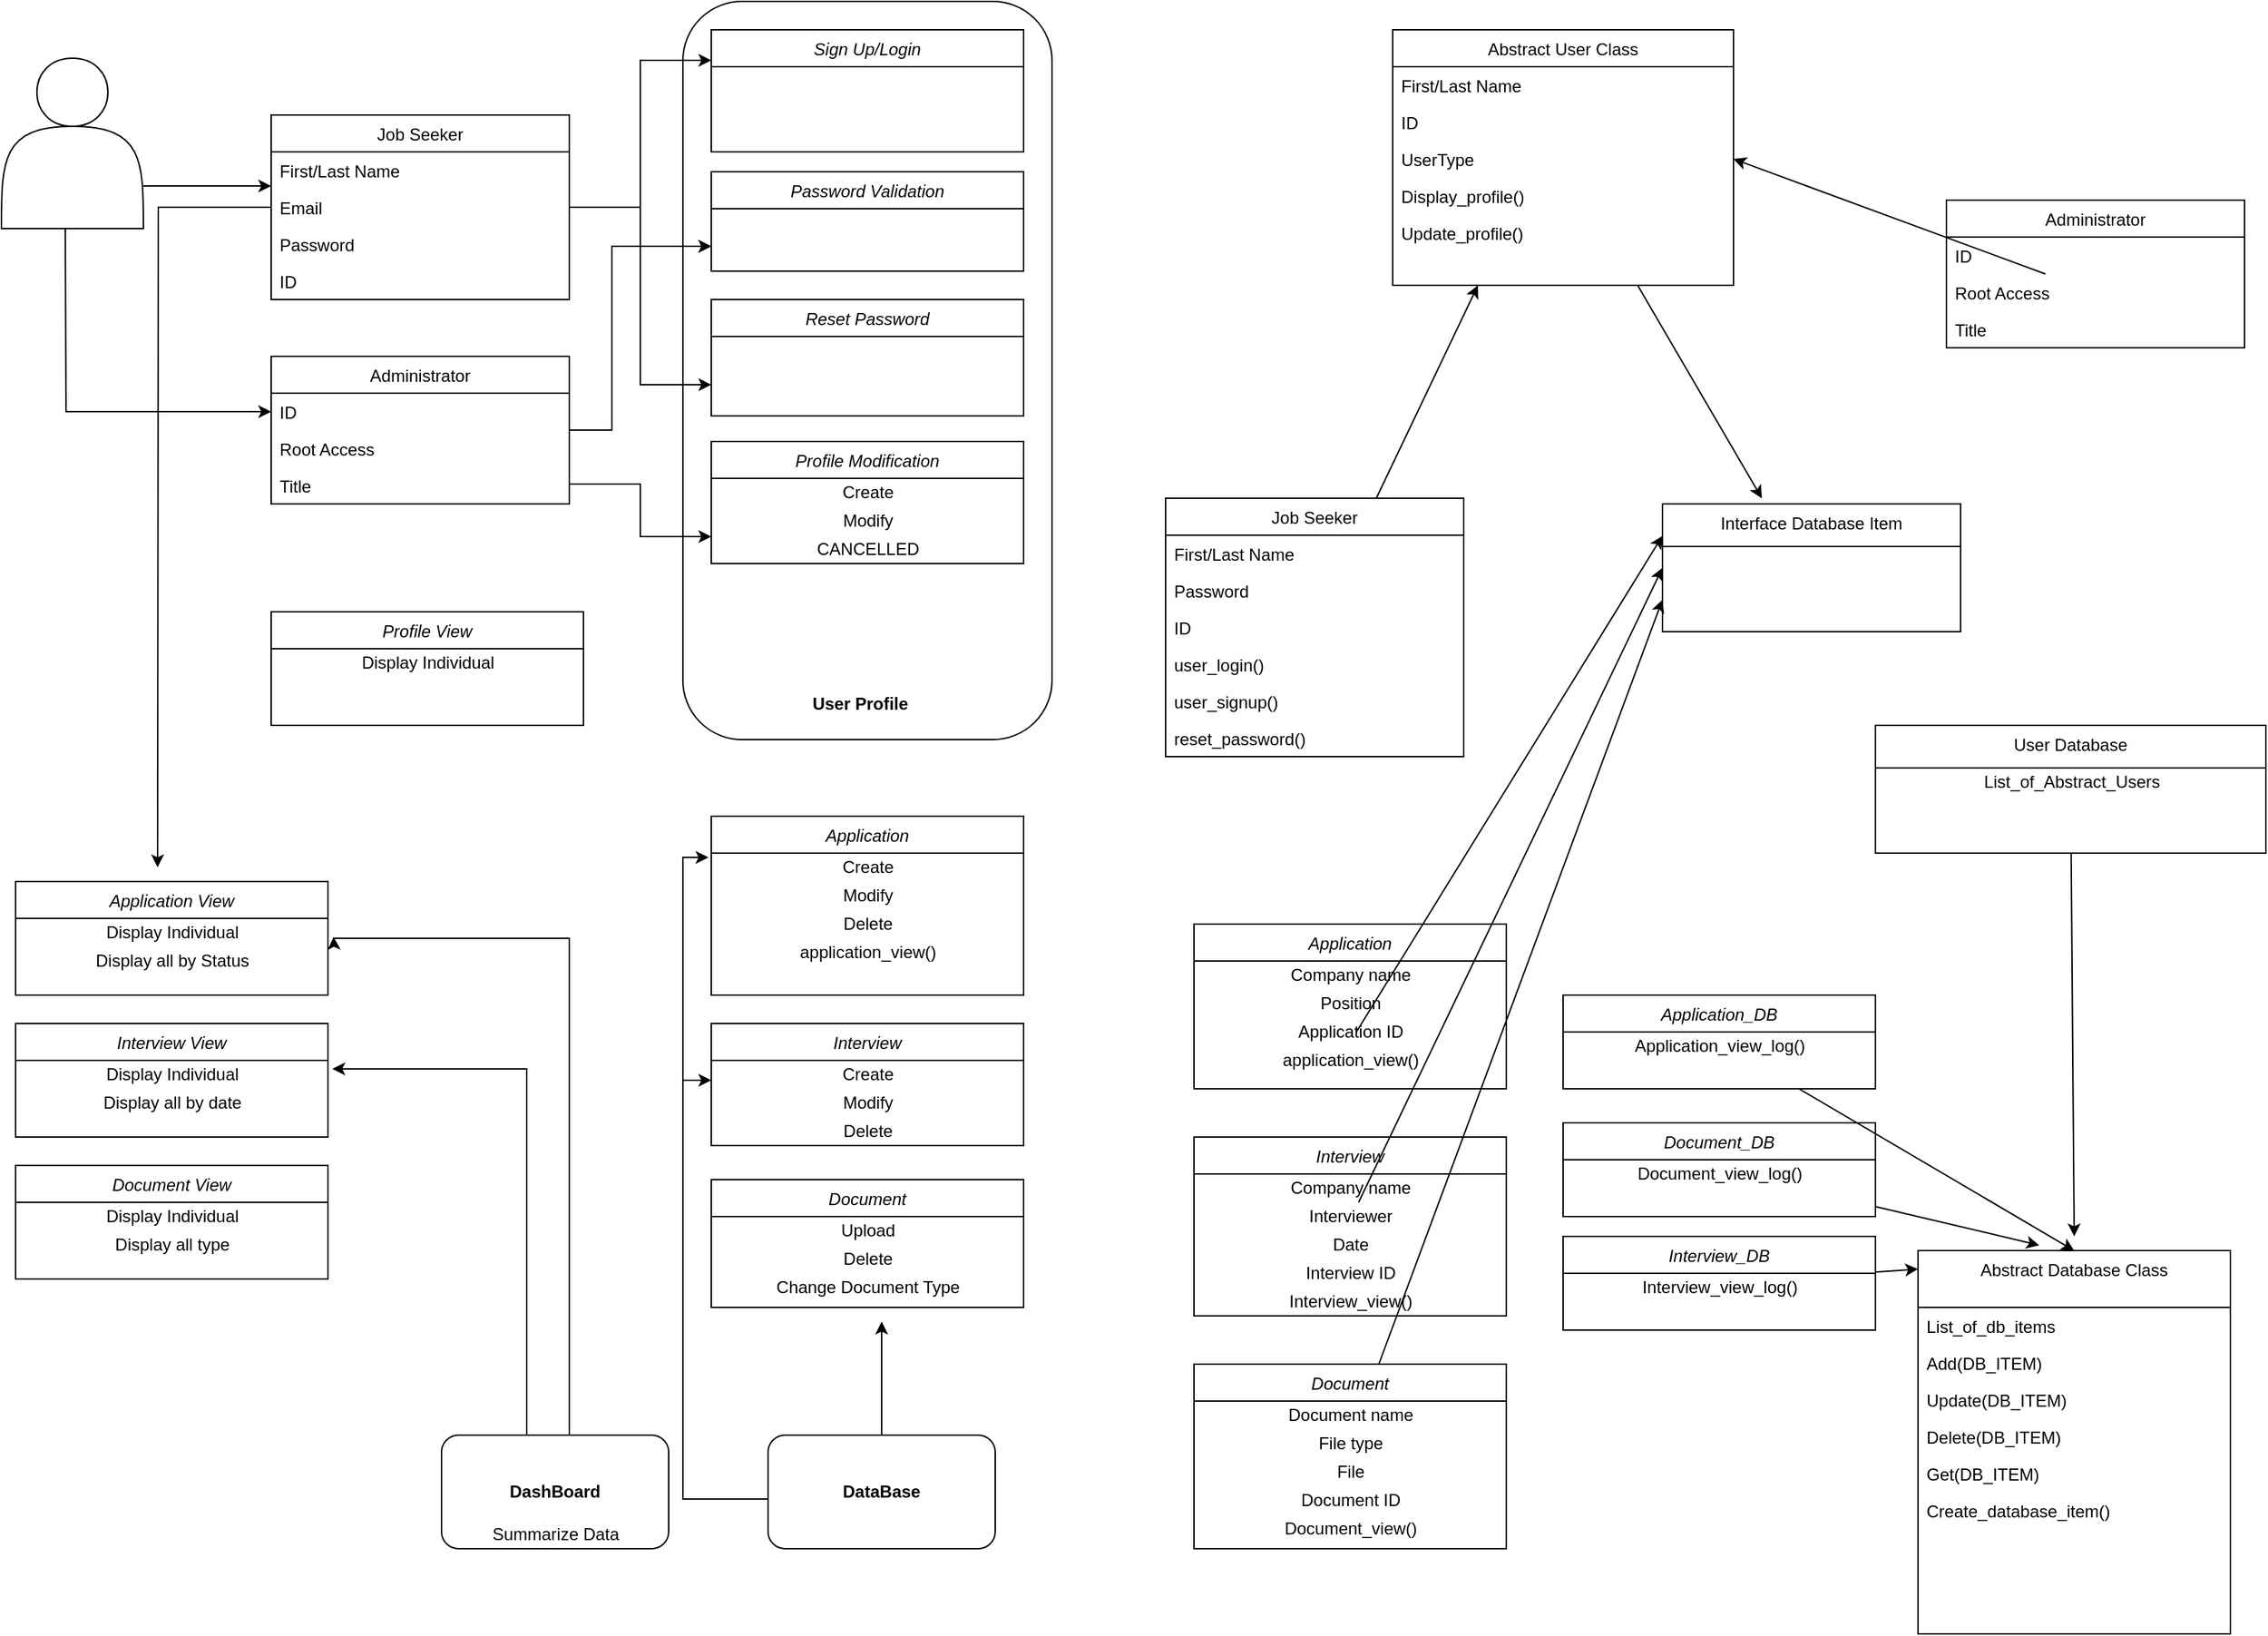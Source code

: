 <mxfile version="13.1.3">
    <diagram id="C5RBs43oDa-KdzZeNtuy" name="Page-1">
        <mxGraphModel dx="2285" dy="1067" grid="1" gridSize="10" guides="1" tooltips="1" connect="1" arrows="1" fold="1" page="1" pageScale="1" pageWidth="827" pageHeight="1169" math="0" shadow="0">
            <root>
                <mxCell id="WIyWlLk6GJQsqaUBKTNV-0"/>
                <mxCell id="WIyWlLk6GJQsqaUBKTNV-1" parent="WIyWlLk6GJQsqaUBKTNV-0"/>
                <mxCell id="JGUM4FZWYJFA3BbwEiuo-66" value="" style="rounded=1;whiteSpace=wrap;html=1;arcSize=16;" parent="WIyWlLk6GJQsqaUBKTNV-1" vertex="1">
                    <mxGeometry x="520" y="10" width="260" height="520" as="geometry"/>
                </mxCell>
                <mxCell id="zkfFHV4jXpPFQw0GAbJ--0" value="Sign Up/Login" style="swimlane;fontStyle=2;align=center;verticalAlign=top;childLayout=stackLayout;horizontal=1;startSize=26;horizontalStack=0;resizeParent=1;resizeLast=0;collapsible=1;marginBottom=0;rounded=0;shadow=0;strokeWidth=1;" parent="WIyWlLk6GJQsqaUBKTNV-1" vertex="1">
                    <mxGeometry x="540" y="30" width="220" height="86" as="geometry">
                        <mxRectangle x="230" y="140" width="160" height="26" as="alternateBounds"/>
                    </mxGeometry>
                </mxCell>
                <mxCell id="JGUM4FZWYJFA3BbwEiuo-62" style="edgeStyle=orthogonalEdgeStyle;rounded=0;orthogonalLoop=1;jettySize=auto;html=1;entryX=0;entryY=0.25;entryDx=0;entryDy=0;" parent="WIyWlLk6GJQsqaUBKTNV-1" source="zkfFHV4jXpPFQw0GAbJ--6" target="zkfFHV4jXpPFQw0GAbJ--0" edge="1">
                    <mxGeometry relative="1" as="geometry"/>
                </mxCell>
                <mxCell id="JGUM4FZWYJFA3BbwEiuo-63" style="edgeStyle=orthogonalEdgeStyle;rounded=0;orthogonalLoop=1;jettySize=auto;html=1;entryX=0;entryY=0.75;entryDx=0;entryDy=0;" parent="WIyWlLk6GJQsqaUBKTNV-1" source="zkfFHV4jXpPFQw0GAbJ--6" target="JGUM4FZWYJFA3BbwEiuo-6" edge="1">
                    <mxGeometry relative="1" as="geometry"/>
                </mxCell>
                <mxCell id="JGUM4FZWYJFA3BbwEiuo-64" style="edgeStyle=orthogonalEdgeStyle;rounded=0;orthogonalLoop=1;jettySize=auto;html=1;" parent="WIyWlLk6GJQsqaUBKTNV-1" source="zkfFHV4jXpPFQw0GAbJ--6" edge="1">
                    <mxGeometry relative="1" as="geometry">
                        <mxPoint x="540" y="280" as="targetPoint"/>
                        <Array as="points">
                            <mxPoint x="490" y="155"/>
                            <mxPoint x="490" y="280"/>
                        </Array>
                    </mxGeometry>
                </mxCell>
                <mxCell id="JGUM4FZWYJFA3BbwEiuo-86" style="edgeStyle=orthogonalEdgeStyle;rounded=0;orthogonalLoop=1;jettySize=auto;html=1;" parent="WIyWlLk6GJQsqaUBKTNV-1" source="zkfFHV4jXpPFQw0GAbJ--6" edge="1">
                    <mxGeometry relative="1" as="geometry">
                        <mxPoint x="150" y="620" as="targetPoint"/>
                    </mxGeometry>
                </mxCell>
                <mxCell id="zkfFHV4jXpPFQw0GAbJ--6" value="Job Seeker" style="swimlane;fontStyle=0;align=center;verticalAlign=top;childLayout=stackLayout;horizontal=1;startSize=26;horizontalStack=0;resizeParent=1;resizeLast=0;collapsible=1;marginBottom=0;rounded=0;shadow=0;strokeWidth=1;" parent="WIyWlLk6GJQsqaUBKTNV-1" vertex="1">
                    <mxGeometry x="230" y="90" width="210" height="130" as="geometry">
                        <mxRectangle x="130" y="380" width="160" height="26" as="alternateBounds"/>
                    </mxGeometry>
                </mxCell>
                <mxCell id="zkfFHV4jXpPFQw0GAbJ--7" value="First/Last Name" style="text;align=left;verticalAlign=top;spacingLeft=4;spacingRight=4;overflow=hidden;rotatable=0;points=[[0,0.5],[1,0.5]];portConstraint=eastwest;" parent="zkfFHV4jXpPFQw0GAbJ--6" vertex="1">
                    <mxGeometry y="26" width="210" height="26" as="geometry"/>
                </mxCell>
                <mxCell id="zkfFHV4jXpPFQw0GAbJ--8" value="Email " style="text;align=left;verticalAlign=top;spacingLeft=4;spacingRight=4;overflow=hidden;rotatable=0;points=[[0,0.5],[1,0.5]];portConstraint=eastwest;rounded=0;shadow=0;html=0;" parent="zkfFHV4jXpPFQw0GAbJ--6" vertex="1">
                    <mxGeometry y="52" width="210" height="26" as="geometry"/>
                </mxCell>
                <mxCell id="JGUM4FZWYJFA3BbwEiuo-59" value="Password" style="text;align=left;verticalAlign=top;spacingLeft=4;spacingRight=4;overflow=hidden;rotatable=0;points=[[0,0.5],[1,0.5]];portConstraint=eastwest;rounded=0;shadow=0;html=0;" parent="zkfFHV4jXpPFQw0GAbJ--6" vertex="1">
                    <mxGeometry y="78" width="210" height="26" as="geometry"/>
                </mxCell>
                <mxCell id="JGUM4FZWYJFA3BbwEiuo-60" value="ID" style="text;align=left;verticalAlign=top;spacingLeft=4;spacingRight=4;overflow=hidden;rotatable=0;points=[[0,0.5],[1,0.5]];portConstraint=eastwest;rounded=0;shadow=0;html=0;" parent="zkfFHV4jXpPFQw0GAbJ--6" vertex="1">
                    <mxGeometry y="104" width="210" height="26" as="geometry"/>
                </mxCell>
                <mxCell id="JGUM4FZWYJFA3BbwEiuo-53" style="edgeStyle=orthogonalEdgeStyle;rounded=0;orthogonalLoop=1;jettySize=auto;html=1;" parent="WIyWlLk6GJQsqaUBKTNV-1" edge="1">
                    <mxGeometry relative="1" as="geometry">
                        <mxPoint x="230" y="140" as="targetPoint"/>
                        <mxPoint x="140" y="140" as="sourcePoint"/>
                        <Array as="points">
                            <mxPoint x="160" y="140"/>
                            <mxPoint x="160" y="140"/>
                        </Array>
                    </mxGeometry>
                </mxCell>
                <mxCell id="JGUM4FZWYJFA3BbwEiuo-57" style="edgeStyle=orthogonalEdgeStyle;rounded=0;orthogonalLoop=1;jettySize=auto;html=1;entryX=0;entryY=0.5;entryDx=0;entryDy=0;" parent="WIyWlLk6GJQsqaUBKTNV-1" target="JGUM4FZWYJFA3BbwEiuo-55" edge="1">
                    <mxGeometry relative="1" as="geometry">
                        <mxPoint x="85" y="170" as="sourcePoint"/>
                    </mxGeometry>
                </mxCell>
                <mxCell id="JGUM4FZWYJFA3BbwEiuo-6" value="Password Validation" style="swimlane;fontStyle=2;align=center;verticalAlign=top;childLayout=stackLayout;horizontal=1;startSize=26;horizontalStack=0;resizeParent=1;resizeLast=0;collapsible=1;marginBottom=0;rounded=0;shadow=0;strokeWidth=1;" parent="WIyWlLk6GJQsqaUBKTNV-1" vertex="1">
                    <mxGeometry x="540" y="130" width="220" height="70" as="geometry">
                        <mxRectangle x="230" y="140" width="160" height="26" as="alternateBounds"/>
                    </mxGeometry>
                </mxCell>
                <mxCell id="JGUM4FZWYJFA3BbwEiuo-11" value="Reset Password" style="swimlane;fontStyle=2;align=center;verticalAlign=top;childLayout=stackLayout;horizontal=1;startSize=26;horizontalStack=0;resizeParent=1;resizeLast=0;collapsible=1;marginBottom=0;rounded=0;shadow=0;strokeWidth=1;" parent="WIyWlLk6GJQsqaUBKTNV-1" vertex="1">
                    <mxGeometry x="540" y="220" width="220" height="82" as="geometry">
                        <mxRectangle x="230" y="140" width="160" height="26" as="alternateBounds"/>
                    </mxGeometry>
                </mxCell>
                <mxCell id="JGUM4FZWYJFA3BbwEiuo-17" value="Interview" style="swimlane;fontStyle=2;align=center;verticalAlign=top;childLayout=stackLayout;horizontal=1;startSize=26;horizontalStack=0;resizeParent=1;resizeLast=0;collapsible=1;marginBottom=0;rounded=0;shadow=0;strokeWidth=1;" parent="WIyWlLk6GJQsqaUBKTNV-1" vertex="1">
                    <mxGeometry x="540" y="730" width="220" height="86" as="geometry">
                        <mxRectangle x="230" y="140" width="160" height="26" as="alternateBounds"/>
                    </mxGeometry>
                </mxCell>
                <mxCell id="JGUM4FZWYJFA3BbwEiuo-18" value="Create" style="text;html=1;align=center;verticalAlign=middle;resizable=0;points=[];autosize=1;" parent="JGUM4FZWYJFA3BbwEiuo-17" vertex="1">
                    <mxGeometry y="26" width="220" height="20" as="geometry"/>
                </mxCell>
                <mxCell id="JGUM4FZWYJFA3BbwEiuo-19" value="&lt;div&gt;Modify&lt;/div&gt;" style="text;html=1;align=center;verticalAlign=middle;resizable=0;points=[];autosize=1;" parent="JGUM4FZWYJFA3BbwEiuo-17" vertex="1">
                    <mxGeometry y="46" width="220" height="20" as="geometry"/>
                </mxCell>
                <mxCell id="JGUM4FZWYJFA3BbwEiuo-81" value="Delete" style="text;html=1;align=center;verticalAlign=middle;resizable=0;points=[];autosize=1;" parent="JGUM4FZWYJFA3BbwEiuo-17" vertex="1">
                    <mxGeometry y="66" width="220" height="20" as="geometry"/>
                </mxCell>
                <mxCell id="JGUM4FZWYJFA3BbwEiuo-20" value="Document" style="swimlane;fontStyle=2;align=center;verticalAlign=top;childLayout=stackLayout;horizontal=1;startSize=26;horizontalStack=0;resizeParent=1;resizeLast=0;collapsible=1;marginBottom=0;rounded=0;shadow=0;strokeWidth=1;" parent="WIyWlLk6GJQsqaUBKTNV-1" vertex="1">
                    <mxGeometry x="540" y="840" width="220" height="90" as="geometry">
                        <mxRectangle x="230" y="140" width="160" height="26" as="alternateBounds"/>
                    </mxGeometry>
                </mxCell>
                <mxCell id="JGUM4FZWYJFA3BbwEiuo-21" value="Upload" style="text;html=1;align=center;verticalAlign=middle;resizable=0;points=[];autosize=1;" parent="JGUM4FZWYJFA3BbwEiuo-20" vertex="1">
                    <mxGeometry y="26" width="220" height="20" as="geometry"/>
                </mxCell>
                <mxCell id="JGUM4FZWYJFA3BbwEiuo-22" value="&lt;div&gt;Delete&lt;br&gt;&lt;/div&gt;" style="text;html=1;align=center;verticalAlign=middle;resizable=0;points=[];autosize=1;" parent="JGUM4FZWYJFA3BbwEiuo-20" vertex="1">
                    <mxGeometry y="46" width="220" height="20" as="geometry"/>
                </mxCell>
                <mxCell id="JGUM4FZWYJFA3BbwEiuo-24" value="Change Document Type" style="text;html=1;align=center;verticalAlign=middle;resizable=0;points=[];autosize=1;" parent="JGUM4FZWYJFA3BbwEiuo-20" vertex="1">
                    <mxGeometry y="66" width="220" height="20" as="geometry"/>
                </mxCell>
                <mxCell id="JGUM4FZWYJFA3BbwEiuo-26" value="Application View" style="swimlane;fontStyle=2;align=center;verticalAlign=top;childLayout=stackLayout;horizontal=1;startSize=26;horizontalStack=0;resizeParent=1;resizeLast=0;collapsible=1;marginBottom=0;rounded=0;shadow=0;strokeWidth=1;" parent="WIyWlLk6GJQsqaUBKTNV-1" vertex="1">
                    <mxGeometry x="50" y="630" width="220" height="80" as="geometry">
                        <mxRectangle x="230" y="140" width="160" height="26" as="alternateBounds"/>
                    </mxGeometry>
                </mxCell>
                <mxCell id="JGUM4FZWYJFA3BbwEiuo-27" value="Display Individual" style="text;html=1;align=center;verticalAlign=middle;resizable=0;points=[];autosize=1;" parent="JGUM4FZWYJFA3BbwEiuo-26" vertex="1">
                    <mxGeometry y="26" width="220" height="20" as="geometry"/>
                </mxCell>
                <mxCell id="JGUM4FZWYJFA3BbwEiuo-30" value="Display all by Status" style="text;html=1;align=center;verticalAlign=middle;resizable=0;points=[];autosize=1;" parent="JGUM4FZWYJFA3BbwEiuo-26" vertex="1">
                    <mxGeometry y="46" width="220" height="20" as="geometry"/>
                </mxCell>
                <mxCell id="JGUM4FZWYJFA3BbwEiuo-31" value="Interview View" style="swimlane;fontStyle=2;align=center;verticalAlign=top;childLayout=stackLayout;horizontal=1;startSize=26;horizontalStack=0;resizeParent=1;resizeLast=0;collapsible=1;marginBottom=0;rounded=0;shadow=0;strokeWidth=1;" parent="WIyWlLk6GJQsqaUBKTNV-1" vertex="1">
                    <mxGeometry x="50" y="730" width="220" height="80" as="geometry">
                        <mxRectangle x="230" y="140" width="160" height="26" as="alternateBounds"/>
                    </mxGeometry>
                </mxCell>
                <mxCell id="JGUM4FZWYJFA3BbwEiuo-32" value="Display Individual" style="text;html=1;align=center;verticalAlign=middle;resizable=0;points=[];autosize=1;" parent="JGUM4FZWYJFA3BbwEiuo-31" vertex="1">
                    <mxGeometry y="26" width="220" height="20" as="geometry"/>
                </mxCell>
                <mxCell id="JGUM4FZWYJFA3BbwEiuo-33" value="Display all by date" style="text;html=1;align=center;verticalAlign=middle;resizable=0;points=[];autosize=1;" parent="JGUM4FZWYJFA3BbwEiuo-31" vertex="1">
                    <mxGeometry y="46" width="220" height="20" as="geometry"/>
                </mxCell>
                <mxCell id="JGUM4FZWYJFA3BbwEiuo-34" value="Document View" style="swimlane;fontStyle=2;align=center;verticalAlign=top;childLayout=stackLayout;horizontal=1;startSize=26;horizontalStack=0;resizeParent=1;resizeLast=0;collapsible=1;marginBottom=0;rounded=0;shadow=0;strokeWidth=1;" parent="WIyWlLk6GJQsqaUBKTNV-1" vertex="1">
                    <mxGeometry x="50" y="830" width="220" height="80" as="geometry">
                        <mxRectangle x="230" y="140" width="160" height="26" as="alternateBounds"/>
                    </mxGeometry>
                </mxCell>
                <mxCell id="JGUM4FZWYJFA3BbwEiuo-35" value="Display Individual" style="text;html=1;align=center;verticalAlign=middle;resizable=0;points=[];autosize=1;" parent="JGUM4FZWYJFA3BbwEiuo-34" vertex="1">
                    <mxGeometry y="26" width="220" height="20" as="geometry"/>
                </mxCell>
                <mxCell id="JGUM4FZWYJFA3BbwEiuo-36" value="Display all type" style="text;html=1;align=center;verticalAlign=middle;resizable=0;points=[];autosize=1;" parent="JGUM4FZWYJFA3BbwEiuo-34" vertex="1">
                    <mxGeometry y="46" width="220" height="20" as="geometry"/>
                </mxCell>
                <mxCell id="JGUM4FZWYJFA3BbwEiuo-44" style="edgeStyle=orthogonalEdgeStyle;rounded=0;orthogonalLoop=1;jettySize=auto;html=1;entryX=1.014;entryY=0.3;entryDx=0;entryDy=0;entryPerimeter=0;" parent="WIyWlLk6GJQsqaUBKTNV-1" source="JGUM4FZWYJFA3BbwEiuo-39" target="JGUM4FZWYJFA3BbwEiuo-32" edge="1">
                    <mxGeometry relative="1" as="geometry">
                        <mxPoint x="410" y="540" as="targetPoint"/>
                        <Array as="points">
                            <mxPoint x="410" y="762"/>
                        </Array>
                    </mxGeometry>
                </mxCell>
                <mxCell id="JGUM4FZWYJFA3BbwEiuo-46" style="edgeStyle=orthogonalEdgeStyle;rounded=0;orthogonalLoop=1;jettySize=auto;html=1;entryX=1.018;entryY=0.65;entryDx=0;entryDy=0;entryPerimeter=0;" parent="WIyWlLk6GJQsqaUBKTNV-1" source="JGUM4FZWYJFA3BbwEiuo-39" target="JGUM4FZWYJFA3BbwEiuo-27" edge="1">
                    <mxGeometry relative="1" as="geometry">
                        <mxPoint x="280" y="670" as="targetPoint"/>
                        <Array as="points">
                            <mxPoint x="440" y="670"/>
                        </Array>
                    </mxGeometry>
                </mxCell>
                <mxCell id="144" style="edgeStyle=none;rounded=0;orthogonalLoop=1;jettySize=auto;html=1;" edge="1" parent="WIyWlLk6GJQsqaUBKTNV-1" source="7">
                    <mxGeometry relative="1" as="geometry">
                        <mxPoint x="1280" y="360" as="targetPoint"/>
                    </mxGeometry>
                </mxCell>
                <mxCell id="7" value="Abstract User Class" style="swimlane;fontStyle=0;align=center;verticalAlign=top;childLayout=stackLayout;horizontal=1;startSize=26;horizontalStack=0;resizeParent=1;resizeLast=0;collapsible=1;marginBottom=0;rounded=0;shadow=0;strokeWidth=1;" vertex="1" parent="WIyWlLk6GJQsqaUBKTNV-1">
                    <mxGeometry x="1020" y="30" width="240" height="180" as="geometry">
                        <mxRectangle x="130" y="380" width="160" height="26" as="alternateBounds"/>
                    </mxGeometry>
                </mxCell>
                <mxCell id="8" value="First/Last Name" style="text;align=left;verticalAlign=top;spacingLeft=4;spacingRight=4;overflow=hidden;rotatable=0;points=[[0,0.5],[1,0.5]];portConstraint=eastwest;" vertex="1" parent="7">
                    <mxGeometry y="26" width="240" height="26" as="geometry"/>
                </mxCell>
                <mxCell id="11" value="ID" style="text;align=left;verticalAlign=top;spacingLeft=4;spacingRight=4;overflow=hidden;rotatable=0;points=[[0,0.5],[1,0.5]];portConstraint=eastwest;rounded=0;shadow=0;html=0;" vertex="1" parent="7">
                    <mxGeometry y="52" width="240" height="26" as="geometry"/>
                </mxCell>
                <mxCell id="45" value="UserType" style="text;align=left;verticalAlign=top;spacingLeft=4;spacingRight=4;overflow=hidden;rotatable=0;points=[[0,0.5],[1,0.5]];portConstraint=eastwest;rounded=0;shadow=0;html=0;" vertex="1" parent="7">
                    <mxGeometry y="78" width="240" height="26" as="geometry"/>
                </mxCell>
                <mxCell id="148" value="Display_profile()" style="text;align=left;verticalAlign=top;spacingLeft=4;spacingRight=4;overflow=hidden;rotatable=0;points=[[0,0.5],[1,0.5]];portConstraint=eastwest;rounded=0;shadow=0;html=0;" vertex="1" parent="7">
                    <mxGeometry y="104" width="240" height="26" as="geometry"/>
                </mxCell>
                <mxCell id="149" value="Update_profile()" style="text;align=left;verticalAlign=top;spacingLeft=4;spacingRight=4;overflow=hidden;rotatable=0;points=[[0,0.5],[1,0.5]];portConstraint=eastwest;rounded=0;shadow=0;html=0;" vertex="1" parent="7">
                    <mxGeometry y="130" width="240" height="26" as="geometry"/>
                </mxCell>
                <mxCell id="JGUM4FZWYJFA3BbwEiuo-39" value="&lt;b&gt;DashBoard&lt;/b&gt;" style="rounded=1;whiteSpace=wrap;html=1;" parent="WIyWlLk6GJQsqaUBKTNV-1" vertex="1">
                    <mxGeometry x="350" y="1020" width="160" height="80" as="geometry"/>
                </mxCell>
                <mxCell id="54" value="Administrator" style="swimlane;fontStyle=0;align=center;verticalAlign=top;childLayout=stackLayout;horizontal=1;startSize=26;horizontalStack=0;resizeParent=1;resizeLast=0;collapsible=1;marginBottom=0;rounded=0;shadow=0;strokeWidth=1;" vertex="1" parent="WIyWlLk6GJQsqaUBKTNV-1">
                    <mxGeometry x="1410" y="150" width="210" height="104" as="geometry">
                        <mxRectangle x="130" y="380" width="160" height="26" as="alternateBounds"/>
                    </mxGeometry>
                </mxCell>
                <mxCell id="55" value="ID" style="text;align=left;verticalAlign=top;spacingLeft=4;spacingRight=4;overflow=hidden;rotatable=0;points=[[0,0.5],[1,0.5]];portConstraint=eastwest;" vertex="1" parent="54">
                    <mxGeometry y="26" width="210" height="26" as="geometry"/>
                </mxCell>
                <mxCell id="56" value="Root Access" style="text;align=left;verticalAlign=top;spacingLeft=4;spacingRight=4;overflow=hidden;rotatable=0;points=[[0,0.5],[1,0.5]];portConstraint=eastwest;rounded=0;shadow=0;html=0;" vertex="1" parent="54">
                    <mxGeometry y="52" width="210" height="26" as="geometry"/>
                </mxCell>
                <mxCell id="57" value="Title" style="text;align=left;verticalAlign=top;spacingLeft=4;spacingRight=4;overflow=hidden;rotatable=0;points=[[0,0.5],[1,0.5]];portConstraint=eastwest;rounded=0;shadow=0;html=0;" vertex="1" parent="54">
                    <mxGeometry y="78" width="210" height="22" as="geometry"/>
                </mxCell>
                <mxCell id="JGUM4FZWYJFA3BbwEiuo-47" value="Summarize Data" style="text;html=1;align=center;verticalAlign=middle;resizable=0;points=[];autosize=1;" parent="WIyWlLk6GJQsqaUBKTNV-1" vertex="1">
                    <mxGeometry x="380" y="1080" width="100" height="20" as="geometry"/>
                </mxCell>
                <mxCell id="JGUM4FZWYJFA3BbwEiuo-50" style="edgeStyle=orthogonalEdgeStyle;rounded=0;orthogonalLoop=1;jettySize=auto;html=1;" parent="WIyWlLk6GJQsqaUBKTNV-1" source="JGUM4FZWYJFA3BbwEiuo-49" edge="1">
                    <mxGeometry relative="1" as="geometry">
                        <mxPoint x="660" y="940" as="targetPoint"/>
                    </mxGeometry>
                </mxCell>
                <mxCell id="JGUM4FZWYJFA3BbwEiuo-51" style="edgeStyle=orthogonalEdgeStyle;rounded=0;orthogonalLoop=1;jettySize=auto;html=1;entryX=0;entryY=0.7;entryDx=0;entryDy=0;entryPerimeter=0;" parent="WIyWlLk6GJQsqaUBKTNV-1" source="JGUM4FZWYJFA3BbwEiuo-49" target="JGUM4FZWYJFA3BbwEiuo-18" edge="1">
                    <mxGeometry relative="1" as="geometry">
                        <Array as="points">
                            <mxPoint x="520" y="1065"/>
                            <mxPoint x="520" y="770"/>
                        </Array>
                    </mxGeometry>
                </mxCell>
                <mxCell id="JGUM4FZWYJFA3BbwEiuo-52" style="edgeStyle=orthogonalEdgeStyle;rounded=0;orthogonalLoop=1;jettySize=auto;html=1;entryX=-0.009;entryY=0.15;entryDx=0;entryDy=0;entryPerimeter=0;" parent="WIyWlLk6GJQsqaUBKTNV-1" source="JGUM4FZWYJFA3BbwEiuo-49" target="JGUM4FZWYJFA3BbwEiuo-14" edge="1">
                    <mxGeometry relative="1" as="geometry">
                        <Array as="points">
                            <mxPoint x="520" y="1065"/>
                            <mxPoint x="520" y="613"/>
                        </Array>
                    </mxGeometry>
                </mxCell>
                <mxCell id="JGUM4FZWYJFA3BbwEiuo-49" value="&lt;b&gt;DataBase&lt;/b&gt;" style="rounded=1;whiteSpace=wrap;html=1;" parent="WIyWlLk6GJQsqaUBKTNV-1" vertex="1">
                    <mxGeometry x="580" y="1020" width="160" height="80" as="geometry"/>
                </mxCell>
                <mxCell id="JGUM4FZWYJFA3BbwEiuo-65" style="edgeStyle=orthogonalEdgeStyle;rounded=0;orthogonalLoop=1;jettySize=auto;html=1;entryX=0;entryY=0.75;entryDx=0;entryDy=0;" parent="WIyWlLk6GJQsqaUBKTNV-1" source="JGUM4FZWYJFA3BbwEiuo-54" target="JGUM4FZWYJFA3BbwEiuo-6" edge="1">
                    <mxGeometry relative="1" as="geometry">
                        <Array as="points">
                            <mxPoint x="470" y="312"/>
                            <mxPoint x="470" y="183"/>
                        </Array>
                    </mxGeometry>
                </mxCell>
                <mxCell id="JGUM4FZWYJFA3BbwEiuo-85" style="edgeStyle=orthogonalEdgeStyle;rounded=0;orthogonalLoop=1;jettySize=auto;html=1;entryX=0;entryY=0.05;entryDx=0;entryDy=0;entryPerimeter=0;" parent="WIyWlLk6GJQsqaUBKTNV-1" source="JGUM4FZWYJFA3BbwEiuo-54" target="JGUM4FZWYJFA3BbwEiuo-79" edge="1">
                    <mxGeometry relative="1" as="geometry">
                        <Array as="points">
                            <mxPoint x="490" y="350"/>
                            <mxPoint x="490" y="387"/>
                        </Array>
                    </mxGeometry>
                </mxCell>
                <mxCell id="JGUM4FZWYJFA3BbwEiuo-54" value="Administrator" style="swimlane;fontStyle=0;align=center;verticalAlign=top;childLayout=stackLayout;horizontal=1;startSize=26;horizontalStack=0;resizeParent=1;resizeLast=0;collapsible=1;marginBottom=0;rounded=0;shadow=0;strokeWidth=1;" parent="WIyWlLk6GJQsqaUBKTNV-1" vertex="1">
                    <mxGeometry x="230" y="260" width="210" height="104" as="geometry">
                        <mxRectangle x="130" y="380" width="160" height="26" as="alternateBounds"/>
                    </mxGeometry>
                </mxCell>
                <mxCell id="JGUM4FZWYJFA3BbwEiuo-55" value="ID" style="text;align=left;verticalAlign=top;spacingLeft=4;spacingRight=4;overflow=hidden;rotatable=0;points=[[0,0.5],[1,0.5]];portConstraint=eastwest;" parent="JGUM4FZWYJFA3BbwEiuo-54" vertex="1">
                    <mxGeometry y="26" width="210" height="26" as="geometry"/>
                </mxCell>
                <mxCell id="JGUM4FZWYJFA3BbwEiuo-56" value="Root Access" style="text;align=left;verticalAlign=top;spacingLeft=4;spacingRight=4;overflow=hidden;rotatable=0;points=[[0,0.5],[1,0.5]];portConstraint=eastwest;rounded=0;shadow=0;html=0;" parent="JGUM4FZWYJFA3BbwEiuo-54" vertex="1">
                    <mxGeometry y="52" width="210" height="26" as="geometry"/>
                </mxCell>
                <mxCell id="JGUM4FZWYJFA3BbwEiuo-61" value="Title" style="text;align=left;verticalAlign=top;spacingLeft=4;spacingRight=4;overflow=hidden;rotatable=0;points=[[0,0.5],[1,0.5]];portConstraint=eastwest;rounded=0;shadow=0;html=0;" parent="JGUM4FZWYJFA3BbwEiuo-54" vertex="1">
                    <mxGeometry y="78" width="210" height="22" as="geometry"/>
                </mxCell>
                <mxCell id="JGUM4FZWYJFA3BbwEiuo-68" value="Profile View" style="swimlane;fontStyle=2;align=center;verticalAlign=top;childLayout=stackLayout;horizontal=1;startSize=26;horizontalStack=0;resizeParent=1;resizeLast=0;collapsible=1;marginBottom=0;rounded=0;shadow=0;strokeWidth=1;" parent="WIyWlLk6GJQsqaUBKTNV-1" vertex="1">
                    <mxGeometry x="230" y="440" width="220" height="80" as="geometry">
                        <mxRectangle x="230" y="140" width="160" height="26" as="alternateBounds"/>
                    </mxGeometry>
                </mxCell>
                <mxCell id="JGUM4FZWYJFA3BbwEiuo-69" value="Display Individual" style="text;html=1;align=center;verticalAlign=middle;resizable=0;points=[];autosize=1;" parent="JGUM4FZWYJFA3BbwEiuo-68" vertex="1">
                    <mxGeometry y="26" width="220" height="20" as="geometry"/>
                </mxCell>
                <mxCell id="JGUM4FZWYJFA3BbwEiuo-71" value="Profile Modification" style="swimlane;fontStyle=2;align=center;verticalAlign=top;childLayout=stackLayout;horizontal=1;startSize=26;horizontalStack=0;resizeParent=1;resizeLast=0;collapsible=1;marginBottom=0;rounded=0;shadow=0;strokeWidth=1;" parent="WIyWlLk6GJQsqaUBKTNV-1" vertex="1">
                    <mxGeometry x="540" y="320" width="220" height="86" as="geometry">
                        <mxRectangle x="230" y="140" width="160" height="26" as="alternateBounds"/>
                    </mxGeometry>
                </mxCell>
                <mxCell id="JGUM4FZWYJFA3BbwEiuo-72" value="Create" style="text;html=1;align=center;verticalAlign=middle;resizable=0;points=[];autosize=1;" parent="JGUM4FZWYJFA3BbwEiuo-71" vertex="1">
                    <mxGeometry y="26" width="220" height="20" as="geometry"/>
                </mxCell>
                <mxCell id="JGUM4FZWYJFA3BbwEiuo-75" value="Modify" style="text;html=1;align=center;verticalAlign=middle;resizable=0;points=[];autosize=1;" parent="JGUM4FZWYJFA3BbwEiuo-71" vertex="1">
                    <mxGeometry y="46" width="220" height="20" as="geometry"/>
                </mxCell>
                <mxCell id="JGUM4FZWYJFA3BbwEiuo-79" value="CANCELLED" style="text;html=1;align=center;verticalAlign=middle;resizable=0;points=[];autosize=1;" parent="JGUM4FZWYJFA3BbwEiuo-71" vertex="1">
                    <mxGeometry y="66" width="220" height="20" as="geometry"/>
                </mxCell>
                <mxCell id="JGUM4FZWYJFA3BbwEiuo-67" value="&lt;b&gt;User Profile&lt;/b&gt;" style="text;html=1;strokeColor=none;fillColor=none;align=center;verticalAlign=middle;whiteSpace=wrap;rounded=0;" parent="WIyWlLk6GJQsqaUBKTNV-1" vertex="1">
                    <mxGeometry x="575" y="490" width="140" height="30" as="geometry"/>
                </mxCell>
                <mxCell id="JGUM4FZWYJFA3BbwEiuo-84" value="" style="shape=actor;whiteSpace=wrap;html=1;" parent="WIyWlLk6GJQsqaUBKTNV-1" vertex="1">
                    <mxGeometry x="40" y="50" width="100" height="120" as="geometry"/>
                </mxCell>
                <mxCell id="49" style="edgeStyle=none;rounded=0;orthogonalLoop=1;jettySize=auto;html=1;entryX=0.25;entryY=1;entryDx=0;entryDy=0;" edge="1" parent="WIyWlLk6GJQsqaUBKTNV-1" source="2" target="7">
                    <mxGeometry relative="1" as="geometry"/>
                </mxCell>
                <mxCell id="2" value="Job Seeker" style="swimlane;fontStyle=0;align=center;verticalAlign=top;childLayout=stackLayout;horizontal=1;startSize=26;horizontalStack=0;resizeParent=1;resizeLast=0;collapsible=1;marginBottom=0;rounded=0;shadow=0;strokeWidth=1;" vertex="1" parent="WIyWlLk6GJQsqaUBKTNV-1">
                    <mxGeometry x="860" y="360" width="210" height="182" as="geometry">
                        <mxRectangle x="130" y="380" width="160" height="26" as="alternateBounds"/>
                    </mxGeometry>
                </mxCell>
                <mxCell id="3" value="First/Last Name" style="text;align=left;verticalAlign=top;spacingLeft=4;spacingRight=4;overflow=hidden;rotatable=0;points=[[0,0.5],[1,0.5]];portConstraint=eastwest;" vertex="1" parent="2">
                    <mxGeometry y="26" width="210" height="26" as="geometry"/>
                </mxCell>
                <mxCell id="5" value="Password" style="text;align=left;verticalAlign=top;spacingLeft=4;spacingRight=4;overflow=hidden;rotatable=0;points=[[0,0.5],[1,0.5]];portConstraint=eastwest;rounded=0;shadow=0;html=0;" vertex="1" parent="2">
                    <mxGeometry y="52" width="210" height="26" as="geometry"/>
                </mxCell>
                <mxCell id="6" value="ID" style="text;align=left;verticalAlign=top;spacingLeft=4;spacingRight=4;overflow=hidden;rotatable=0;points=[[0,0.5],[1,0.5]];portConstraint=eastwest;rounded=0;shadow=0;html=0;" vertex="1" parent="2">
                    <mxGeometry y="78" width="210" height="26" as="geometry"/>
                </mxCell>
                <mxCell id="135" value="user_login()" style="text;align=left;verticalAlign=top;spacingLeft=4;spacingRight=4;overflow=hidden;rotatable=0;points=[[0,0.5],[1,0.5]];portConstraint=eastwest;rounded=0;shadow=0;html=0;" vertex="1" parent="2">
                    <mxGeometry y="104" width="210" height="26" as="geometry"/>
                </mxCell>
                <mxCell id="137" value="user_signup()" style="text;align=left;verticalAlign=top;spacingLeft=4;spacingRight=4;overflow=hidden;rotatable=0;points=[[0,0.5],[1,0.5]];portConstraint=eastwest;rounded=0;shadow=0;html=0;" vertex="1" parent="2">
                    <mxGeometry y="130" width="210" height="26" as="geometry"/>
                </mxCell>
                <mxCell id="136" value="reset_password()" style="text;align=left;verticalAlign=top;spacingLeft=4;spacingRight=4;overflow=hidden;rotatable=0;points=[[0,0.5],[1,0.5]];portConstraint=eastwest;rounded=0;shadow=0;html=0;" vertex="1" parent="2">
                    <mxGeometry y="156" width="210" height="26" as="geometry"/>
                </mxCell>
                <mxCell id="59" style="edgeStyle=none;rounded=0;orthogonalLoop=1;jettySize=auto;html=1;entryX=1;entryY=0.5;entryDx=0;entryDy=0;" edge="1" parent="WIyWlLk6GJQsqaUBKTNV-1" source="56" target="45">
                    <mxGeometry relative="1" as="geometry"/>
                </mxCell>
                <mxCell id="JGUM4FZWYJFA3BbwEiuo-12" value="Application" style="swimlane;fontStyle=2;align=center;verticalAlign=top;childLayout=stackLayout;horizontal=1;startSize=26;horizontalStack=0;resizeParent=1;resizeLast=0;collapsible=1;marginBottom=0;rounded=0;shadow=0;strokeWidth=1;" parent="WIyWlLk6GJQsqaUBKTNV-1" vertex="1">
                    <mxGeometry x="540" y="584" width="220" height="126" as="geometry">
                        <mxRectangle x="230" y="140" width="160" height="26" as="alternateBounds"/>
                    </mxGeometry>
                </mxCell>
                <mxCell id="JGUM4FZWYJFA3BbwEiuo-14" value="Create" style="text;html=1;align=center;verticalAlign=middle;resizable=0;points=[];autosize=1;" parent="JGUM4FZWYJFA3BbwEiuo-12" vertex="1">
                    <mxGeometry y="26" width="220" height="20" as="geometry"/>
                </mxCell>
                <mxCell id="JGUM4FZWYJFA3BbwEiuo-16" value="&lt;div&gt;Modify&lt;/div&gt;" style="text;html=1;align=center;verticalAlign=middle;resizable=0;points=[];autosize=1;" parent="JGUM4FZWYJFA3BbwEiuo-12" vertex="1">
                    <mxGeometry y="46" width="220" height="20" as="geometry"/>
                </mxCell>
                <mxCell id="JGUM4FZWYJFA3BbwEiuo-82" value="Delete" style="text;html=1;align=center;verticalAlign=middle;resizable=0;points=[];autosize=1;" parent="JGUM4FZWYJFA3BbwEiuo-12" vertex="1">
                    <mxGeometry y="66" width="220" height="20" as="geometry"/>
                </mxCell>
                <mxCell id="62" value="application_view()" style="text;html=1;align=center;verticalAlign=middle;resizable=0;points=[];autosize=1;" vertex="1" parent="JGUM4FZWYJFA3BbwEiuo-12">
                    <mxGeometry y="86" width="220" height="20" as="geometry"/>
                </mxCell>
                <mxCell id="73" value="Application" style="swimlane;fontStyle=2;align=center;verticalAlign=top;childLayout=stackLayout;horizontal=1;startSize=26;horizontalStack=0;resizeParent=1;resizeLast=0;collapsible=1;marginBottom=0;rounded=0;shadow=0;strokeWidth=1;" vertex="1" parent="WIyWlLk6GJQsqaUBKTNV-1">
                    <mxGeometry x="880" y="660" width="220" height="116" as="geometry">
                        <mxRectangle x="230" y="140" width="160" height="26" as="alternateBounds"/>
                    </mxGeometry>
                </mxCell>
                <mxCell id="121" value="Company name" style="text;html=1;align=center;verticalAlign=middle;resizable=0;points=[];autosize=1;" vertex="1" parent="73">
                    <mxGeometry y="26" width="220" height="20" as="geometry"/>
                </mxCell>
                <mxCell id="122" value="Position" style="text;html=1;align=center;verticalAlign=middle;resizable=0;points=[];autosize=1;" vertex="1" parent="73">
                    <mxGeometry y="46" width="220" height="20" as="geometry"/>
                </mxCell>
                <mxCell id="123" value="Application ID" style="text;html=1;align=center;verticalAlign=middle;resizable=0;points=[];autosize=1;" vertex="1" parent="73">
                    <mxGeometry y="66" width="220" height="20" as="geometry"/>
                </mxCell>
                <mxCell id="77" value="application_view()" style="text;html=1;align=center;verticalAlign=middle;resizable=0;points=[];autosize=1;" vertex="1" parent="73">
                    <mxGeometry y="86" width="220" height="20" as="geometry"/>
                </mxCell>
                <mxCell id="78" value="Interview" style="swimlane;fontStyle=2;align=center;verticalAlign=top;childLayout=stackLayout;horizontal=1;startSize=26;horizontalStack=0;resizeParent=1;resizeLast=0;collapsible=1;marginBottom=0;rounded=0;shadow=0;strokeWidth=1;" vertex="1" parent="WIyWlLk6GJQsqaUBKTNV-1">
                    <mxGeometry x="880" y="810" width="220" height="126" as="geometry">
                        <mxRectangle x="230" y="140" width="160" height="26" as="alternateBounds"/>
                    </mxGeometry>
                </mxCell>
                <mxCell id="124" value="Company name" style="text;html=1;align=center;verticalAlign=middle;resizable=0;points=[];autosize=1;" vertex="1" parent="78">
                    <mxGeometry y="26" width="220" height="20" as="geometry"/>
                </mxCell>
                <mxCell id="125" value="Interviewer" style="text;html=1;align=center;verticalAlign=middle;resizable=0;points=[];autosize=1;" vertex="1" parent="78">
                    <mxGeometry y="46" width="220" height="20" as="geometry"/>
                </mxCell>
                <mxCell id="126" value="Date" style="text;html=1;align=center;verticalAlign=middle;resizable=0;points=[];autosize=1;" vertex="1" parent="78">
                    <mxGeometry y="66" width="220" height="20" as="geometry"/>
                </mxCell>
                <mxCell id="127" value="Interview ID" style="text;html=1;align=center;verticalAlign=middle;resizable=0;points=[];autosize=1;" vertex="1" parent="78">
                    <mxGeometry y="86" width="220" height="20" as="geometry"/>
                </mxCell>
                <mxCell id="116" value="Interview_view()" style="text;html=1;align=center;verticalAlign=middle;resizable=0;points=[];autosize=1;" vertex="1" parent="78">
                    <mxGeometry y="106" width="220" height="20" as="geometry"/>
                </mxCell>
                <mxCell id="87" style="edgeStyle=none;rounded=0;orthogonalLoop=1;jettySize=auto;html=1;entryX=0;entryY=0.25;entryDx=0;entryDy=0;" edge="1" parent="WIyWlLk6GJQsqaUBKTNV-1" target="64">
                    <mxGeometry relative="1" as="geometry">
                        <mxPoint x="994.366" y="736" as="sourcePoint"/>
                    </mxGeometry>
                </mxCell>
                <mxCell id="88" style="edgeStyle=none;rounded=0;orthogonalLoop=1;jettySize=auto;html=1;entryX=0;entryY=0.5;entryDx=0;entryDy=0;" edge="1" parent="WIyWlLk6GJQsqaUBKTNV-1" target="64">
                    <mxGeometry relative="1" as="geometry">
                        <mxPoint x="995.948" y="856" as="sourcePoint"/>
                    </mxGeometry>
                </mxCell>
                <mxCell id="89" style="edgeStyle=none;rounded=0;orthogonalLoop=1;jettySize=auto;html=1;entryX=0;entryY=0.75;entryDx=0;entryDy=0;" edge="1" parent="WIyWlLk6GJQsqaUBKTNV-1" target="64">
                    <mxGeometry relative="1" as="geometry">
                        <mxPoint x="1000.561" y="996" as="sourcePoint"/>
                    </mxGeometry>
                </mxCell>
                <mxCell id="12" value="Abstract Database Class" style="swimlane;fontStyle=0;align=center;verticalAlign=top;childLayout=stackLayout;horizontal=1;startSize=40;horizontalStack=0;resizeParent=1;resizeLast=0;collapsible=1;marginBottom=0;rounded=0;shadow=0;strokeWidth=1;" vertex="1" parent="WIyWlLk6GJQsqaUBKTNV-1">
                    <mxGeometry x="1390" y="890" width="220" height="270" as="geometry">
                        <mxRectangle x="130" y="380" width="160" height="26" as="alternateBounds"/>
                    </mxGeometry>
                </mxCell>
                <mxCell id="20" value="List_of_db_items&#10;" style="text;align=left;verticalAlign=top;spacingLeft=4;spacingRight=4;overflow=hidden;rotatable=0;points=[[0,0.5],[1,0.5]];portConstraint=eastwest;" vertex="1" parent="12">
                    <mxGeometry y="40" width="220" height="26" as="geometry"/>
                </mxCell>
                <mxCell id="105" value="Add(DB_ITEM)" style="text;align=left;verticalAlign=top;spacingLeft=4;spacingRight=4;overflow=hidden;rotatable=0;points=[[0,0.5],[1,0.5]];portConstraint=eastwest;" vertex="1" parent="12">
                    <mxGeometry y="66" width="220" height="26" as="geometry"/>
                </mxCell>
                <mxCell id="34" value="Update(DB_ITEM)" style="text;align=left;verticalAlign=top;spacingLeft=4;spacingRight=4;overflow=hidden;rotatable=0;points=[[0,0.5],[1,0.5]];portConstraint=eastwest;" vertex="1" parent="12">
                    <mxGeometry y="92" width="220" height="26" as="geometry"/>
                </mxCell>
                <mxCell id="106" value="Delete(DB_ITEM)" style="text;align=left;verticalAlign=top;spacingLeft=4;spacingRight=4;overflow=hidden;rotatable=0;points=[[0,0.5],[1,0.5]];portConstraint=eastwest;" vertex="1" parent="12">
                    <mxGeometry y="118" width="220" height="26" as="geometry"/>
                </mxCell>
                <mxCell id="107" value="Get(DB_ITEM)" style="text;align=left;verticalAlign=top;spacingLeft=4;spacingRight=4;overflow=hidden;rotatable=0;points=[[0,0.5],[1,0.5]];portConstraint=eastwest;" vertex="1" parent="12">
                    <mxGeometry y="144" width="220" height="26" as="geometry"/>
                </mxCell>
                <mxCell id="35" value="Create_database_item()" style="text;align=left;verticalAlign=top;spacingLeft=4;spacingRight=4;overflow=hidden;rotatable=0;points=[[0,0.5],[1,0.5]];portConstraint=eastwest;" vertex="1" parent="12">
                    <mxGeometry y="170" width="220" height="26" as="geometry"/>
                </mxCell>
                <mxCell id="120" style="edgeStyle=none;rounded=0;orthogonalLoop=1;jettySize=auto;html=1;" edge="1" parent="WIyWlLk6GJQsqaUBKTNV-1" source="95">
                    <mxGeometry relative="1" as="geometry">
                        <mxPoint x="1390" y="903" as="targetPoint"/>
                    </mxGeometry>
                </mxCell>
                <mxCell id="95" value="Interview_DB" style="swimlane;fontStyle=2;align=center;verticalAlign=top;childLayout=stackLayout;horizontal=1;startSize=26;horizontalStack=0;resizeParent=1;resizeLast=0;collapsible=1;marginBottom=0;rounded=0;shadow=0;strokeWidth=1;" vertex="1" parent="WIyWlLk6GJQsqaUBKTNV-1">
                    <mxGeometry x="1140" y="880" width="220" height="66" as="geometry">
                        <mxRectangle x="230" y="140" width="160" height="26" as="alternateBounds"/>
                    </mxGeometry>
                </mxCell>
                <mxCell id="99" value="Interview_view_log()" style="text;html=1;align=center;verticalAlign=middle;resizable=0;points=[];autosize=1;" vertex="1" parent="95">
                    <mxGeometry y="26" width="220" height="20" as="geometry"/>
                </mxCell>
                <mxCell id="119" style="edgeStyle=none;rounded=0;orthogonalLoop=1;jettySize=auto;html=1;entryX=0.388;entryY=-0.014;entryDx=0;entryDy=0;entryPerimeter=0;" edge="1" parent="WIyWlLk6GJQsqaUBKTNV-1" source="90" target="12">
                    <mxGeometry relative="1" as="geometry"/>
                </mxCell>
                <mxCell id="90" value="Document_DB" style="swimlane;fontStyle=2;align=center;verticalAlign=top;childLayout=stackLayout;horizontal=1;startSize=26;horizontalStack=0;resizeParent=1;resizeLast=0;collapsible=1;marginBottom=0;rounded=0;shadow=0;strokeWidth=1;" vertex="1" parent="WIyWlLk6GJQsqaUBKTNV-1">
                    <mxGeometry x="1140" y="800" width="220" height="66" as="geometry">
                        <mxRectangle x="230" y="140" width="160" height="26" as="alternateBounds"/>
                    </mxGeometry>
                </mxCell>
                <mxCell id="94" value="Document_view_log()" style="text;html=1;align=center;verticalAlign=middle;resizable=0;points=[];autosize=1;" vertex="1" parent="90">
                    <mxGeometry y="26" width="220" height="20" as="geometry"/>
                </mxCell>
                <mxCell id="118" style="edgeStyle=none;rounded=0;orthogonalLoop=1;jettySize=auto;html=1;entryX=0.5;entryY=0;entryDx=0;entryDy=0;" edge="1" parent="WIyWlLk6GJQsqaUBKTNV-1" source="100" target="12">
                    <mxGeometry relative="1" as="geometry"/>
                </mxCell>
                <mxCell id="100" value="Application_DB" style="swimlane;fontStyle=2;align=center;verticalAlign=top;childLayout=stackLayout;horizontal=1;startSize=26;horizontalStack=0;resizeParent=1;resizeLast=0;collapsible=1;marginBottom=0;rounded=0;shadow=0;strokeWidth=1;" vertex="1" parent="WIyWlLk6GJQsqaUBKTNV-1">
                    <mxGeometry x="1140" y="710" width="220" height="66" as="geometry">
                        <mxRectangle x="230" y="140" width="160" height="26" as="alternateBounds"/>
                    </mxGeometry>
                </mxCell>
                <mxCell id="111" value="Application_view_log()" style="text;html=1;align=center;verticalAlign=middle;resizable=0;points=[];autosize=1;" vertex="1" parent="100">
                    <mxGeometry y="26" width="220" height="20" as="geometry"/>
                </mxCell>
                <mxCell id="82" value="Document" style="swimlane;fontStyle=2;align=center;verticalAlign=top;childLayout=stackLayout;horizontal=1;startSize=26;horizontalStack=0;resizeParent=1;resizeLast=0;collapsible=1;marginBottom=0;rounded=0;shadow=0;strokeWidth=1;" vertex="1" parent="WIyWlLk6GJQsqaUBKTNV-1">
                    <mxGeometry x="880" y="970" width="220" height="130" as="geometry">
                        <mxRectangle x="230" y="140" width="160" height="26" as="alternateBounds"/>
                    </mxGeometry>
                </mxCell>
                <mxCell id="128" value="Document name" style="text;html=1;align=center;verticalAlign=middle;resizable=0;points=[];autosize=1;" vertex="1" parent="82">
                    <mxGeometry y="26" width="220" height="20" as="geometry"/>
                </mxCell>
                <mxCell id="129" value="File type" style="text;html=1;align=center;verticalAlign=middle;resizable=0;points=[];autosize=1;" vertex="1" parent="82">
                    <mxGeometry y="46" width="220" height="20" as="geometry"/>
                </mxCell>
                <mxCell id="131" value="File" style="text;html=1;align=center;verticalAlign=middle;resizable=0;points=[];autosize=1;" vertex="1" parent="82">
                    <mxGeometry y="66" width="220" height="20" as="geometry"/>
                </mxCell>
                <mxCell id="130" value="Document ID" style="text;html=1;align=center;verticalAlign=middle;resizable=0;points=[];autosize=1;" vertex="1" parent="82">
                    <mxGeometry y="86" width="220" height="20" as="geometry"/>
                </mxCell>
                <mxCell id="115" value="Document_view()" style="text;html=1;align=center;verticalAlign=middle;resizable=0;points=[];autosize=1;" vertex="1" parent="82">
                    <mxGeometry y="106" width="220" height="20" as="geometry"/>
                </mxCell>
                <mxCell id="64" value="Interface Database Item" style="swimlane;fontStyle=0;align=center;verticalAlign=top;childLayout=stackLayout;horizontal=1;startSize=30;horizontalStack=0;resizeParent=1;resizeLast=0;collapsible=1;marginBottom=0;rounded=0;shadow=0;strokeWidth=1;" vertex="1" parent="WIyWlLk6GJQsqaUBKTNV-1">
                    <mxGeometry x="1210" y="364" width="210" height="90" as="geometry">
                        <mxRectangle x="130" y="380" width="160" height="26" as="alternateBounds"/>
                    </mxGeometry>
                </mxCell>
                <mxCell id="146" style="edgeStyle=none;rounded=0;orthogonalLoop=1;jettySize=auto;html=1;" edge="1" parent="WIyWlLk6GJQsqaUBKTNV-1" source="141">
                    <mxGeometry relative="1" as="geometry">
                        <mxPoint x="1500" y="880" as="targetPoint"/>
                    </mxGeometry>
                </mxCell>
                <mxCell id="141" value="User Database" style="swimlane;fontStyle=0;align=center;verticalAlign=top;childLayout=stackLayout;horizontal=1;startSize=30;horizontalStack=0;resizeParent=1;resizeLast=0;collapsible=1;marginBottom=0;rounded=0;shadow=0;strokeWidth=1;" vertex="1" parent="WIyWlLk6GJQsqaUBKTNV-1">
                    <mxGeometry x="1360" y="520" width="275" height="90" as="geometry">
                        <mxRectangle x="130" y="380" width="160" height="26" as="alternateBounds"/>
                    </mxGeometry>
                </mxCell>
                <mxCell id="142" value="List_of_Abstract_Users" style="text;html=1;align=center;verticalAlign=middle;resizable=0;points=[];autosize=1;" vertex="1" parent="141">
                    <mxGeometry y="30" width="275" height="20" as="geometry"/>
                </mxCell>
            </root>
        </mxGraphModel>
    </diagram>
</mxfile>